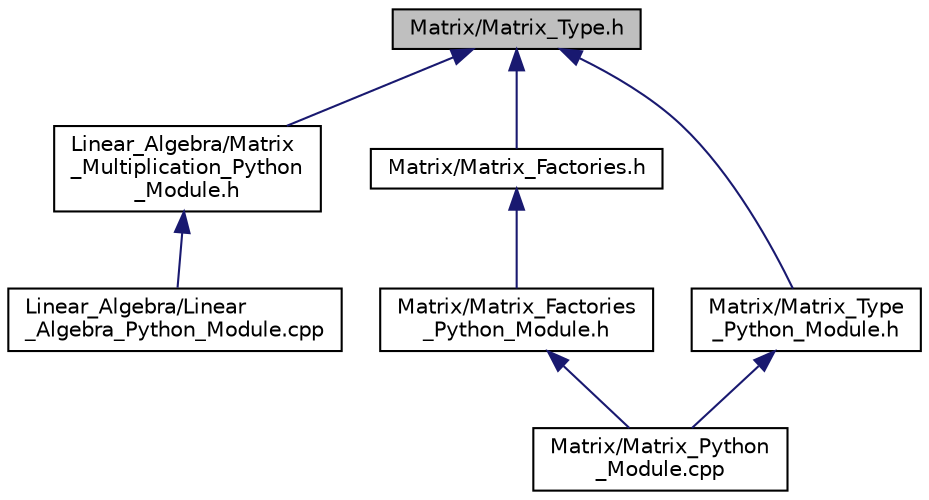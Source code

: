 digraph "Matrix/Matrix_Type.h"
{
 // INTERACTIVE_SVG=YES
 // LATEX_PDF_SIZE
  bgcolor="transparent";
  edge [fontname="Helvetica",fontsize="10",labelfontname="Helvetica",labelfontsize="10"];
  node [fontname="Helvetica",fontsize="10",shape=record];
  Node1 [label="Matrix/Matrix_Type.h",height=0.2,width=0.4,color="black", fillcolor="grey75", style="filled", fontcolor="black",tooltip="Matrix Type Object in PySYCL."];
  Node1 -> Node2 [dir="back",color="midnightblue",fontsize="10",style="solid",fontname="Helvetica"];
  Node2 [label="Linear_Algebra/Matrix\l_Multiplication_Python\l_Module.h",height=0.2,width=0.4,color="black",URL="$_matrix___multiplication___python___module_8h.html",tooltip="Python module for a matrix multiplication in PySYCL."];
  Node2 -> Node3 [dir="back",color="midnightblue",fontsize="10",style="solid",fontname="Helvetica"];
  Node3 [label="Linear_Algebra/Linear\l_Algebra_Python_Module.cpp",height=0.2,width=0.4,color="black",URL="$_linear___algebra___python___module_8cpp.html",tooltip="Python module for linalg in PySYCL."];
  Node1 -> Node4 [dir="back",color="midnightblue",fontsize="10",style="solid",fontname="Helvetica"];
  Node4 [label="Matrix/Matrix_Factories.h",height=0.2,width=0.4,color="black",URL="$_matrix___factories_8h.html",tooltip="PySYCL Matrix Factories."];
  Node4 -> Node5 [dir="back",color="midnightblue",fontsize="10",style="solid",fontname="Helvetica"];
  Node5 [label="Matrix/Matrix_Factories\l_Python_Module.h",height=0.2,width=0.4,color="black",URL="$_matrix___factories___python___module_8h.html",tooltip="Python module for an matrix factories in PySYCL."];
  Node5 -> Node6 [dir="back",color="midnightblue",fontsize="10",style="solid",fontname="Helvetica"];
  Node6 [label="Matrix/Matrix_Python\l_Module.cpp",height=0.2,width=0.4,color="black",URL="$_matrix___python___module_8cpp.html",tooltip="Python module for matrices in PySYCL."];
  Node1 -> Node7 [dir="back",color="midnightblue",fontsize="10",style="solid",fontname="Helvetica"];
  Node7 [label="Matrix/Matrix_Type\l_Python_Module.h",height=0.2,width=0.4,color="black",URL="$_matrix___type___python___module_8h.html",tooltip="Python module for an matrix object in PySYCL."];
  Node7 -> Node6 [dir="back",color="midnightblue",fontsize="10",style="solid",fontname="Helvetica"];
}
